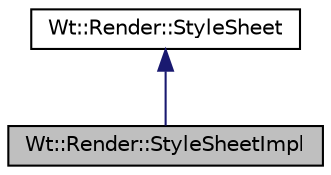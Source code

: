 digraph "Wt::Render::StyleSheetImpl"
{
 // LATEX_PDF_SIZE
  edge [fontname="Helvetica",fontsize="10",labelfontname="Helvetica",labelfontsize="10"];
  node [fontname="Helvetica",fontsize="10",shape=record];
  Node1 [label="Wt::Render::StyleSheetImpl",height=0.2,width=0.4,color="black", fillcolor="grey75", style="filled", fontcolor="black",tooltip=" "];
  Node2 -> Node1 [dir="back",color="midnightblue",fontsize="10",style="solid",fontname="Helvetica"];
  Node2 [label="Wt::Render::StyleSheet",height=0.2,width=0.4,color="black", fillcolor="white", style="filled",URL="$classWt_1_1Render_1_1StyleSheet.html",tooltip=" "];
}
